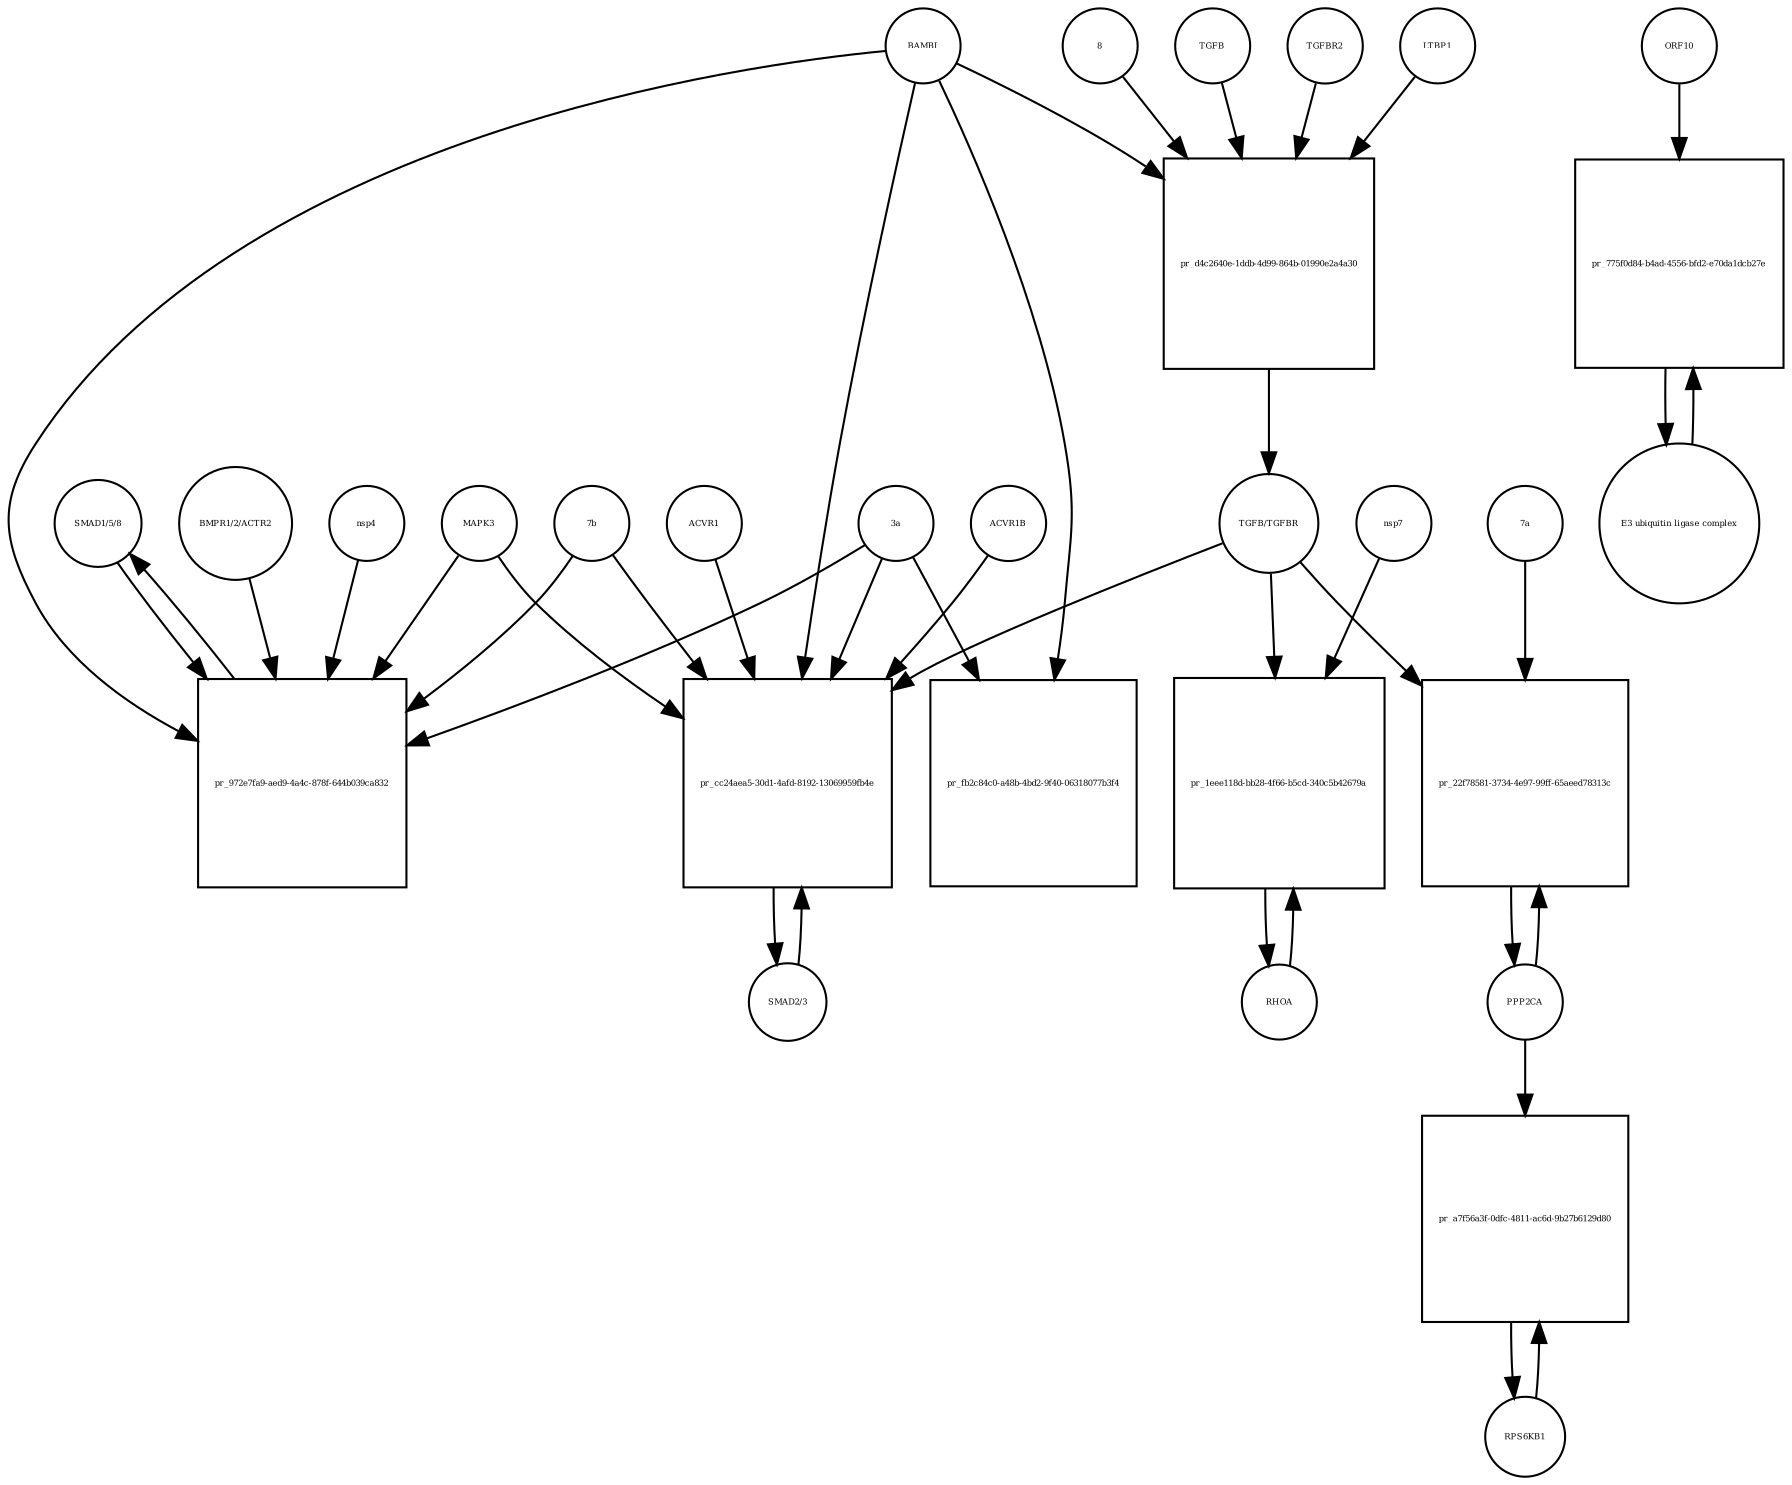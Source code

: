 strict digraph  {
"SMAD1/5/8" [annotation="", bipartite=0, cls=complex, fontsize=4, label="SMAD1/5/8", shape=circle];
"pr_972e7fa9-aed9-4a4c-878f-644b039ca832" [annotation="", bipartite=1, cls=process, fontsize=4, label="pr_972e7fa9-aed9-4a4c-878f-644b039ca832", shape=square];
BAMBI [annotation="", bipartite=0, cls=macromolecule, fontsize=4, label=BAMBI, shape=circle];
"BMPR1/2/ACTR2" [annotation="", bipartite=0, cls=complex, fontsize=4, label="BMPR1/2/ACTR2", shape=circle];
MAPK3 [annotation="", bipartite=0, cls=macromolecule, fontsize=4, label=MAPK3, shape=circle];
"3a" [annotation="", bipartite=0, cls=macromolecule, fontsize=4, label="3a", shape=circle];
"7b" [annotation="", bipartite=0, cls=macromolecule, fontsize=4, label="7b", shape=circle];
nsp4 [annotation="", bipartite=0, cls=macromolecule, fontsize=4, label=nsp4, shape=circle];
"SMAD2/3" [annotation="", bipartite=0, cls=complex, fontsize=4, label="SMAD2/3", shape=circle];
"pr_cc24aea5-30d1-4afd-8192-13069959fb4e" [annotation="", bipartite=1, cls=process, fontsize=4, label="pr_cc24aea5-30d1-4afd-8192-13069959fb4e", shape=square];
"TGFB/TGFBR" [annotation="", bipartite=0, cls=complex, fontsize=4, label="TGFB/TGFBR", shape=circle];
ACVR1 [annotation="", bipartite=0, cls=macromolecule, fontsize=4, label=ACVR1, shape=circle];
ACVR1B [annotation="", bipartite=0, cls=macromolecule, fontsize=4, label=ACVR1B, shape=circle];
RHOA [annotation="", bipartite=0, cls=macromolecule, fontsize=4, label=RHOA, shape=circle];
"pr_1eee118d-bb28-4f66-b5cd-340c5b42679a" [annotation="", bipartite=1, cls=process, fontsize=4, label="pr_1eee118d-bb28-4f66-b5cd-340c5b42679a", shape=square];
nsp7 [annotation="", bipartite=0, cls=macromolecule, fontsize=4, label=nsp7, shape=circle];
PPP2CA [annotation="", bipartite=0, cls=macromolecule, fontsize=4, label=PPP2CA, shape=circle];
"pr_22f78581-3734-4e97-99ff-65aeed78313c" [annotation="", bipartite=1, cls=process, fontsize=4, label="pr_22f78581-3734-4e97-99ff-65aeed78313c", shape=square];
"7a" [annotation="", bipartite=0, cls=macromolecule, fontsize=4, label="7a", shape=circle];
RPS6KB1 [annotation="", bipartite=0, cls=macromolecule, fontsize=4, label=RPS6KB1, shape=circle];
"pr_a7f56a3f-0dfc-4811-ac6d-9b27b6129d80" [annotation="", bipartite=1, cls=process, fontsize=4, label="pr_a7f56a3f-0dfc-4811-ac6d-9b27b6129d80", shape=square];
"pr_fb2c84c0-a48b-4bd2-9f40-06318077b3f4" [annotation="", bipartite=1, cls=process, fontsize=4, label="pr_fb2c84c0-a48b-4bd2-9f40-06318077b3f4", shape=square];
TGFB [annotation="", bipartite=0, cls=macromolecule, fontsize=4, label=TGFB, shape=circle];
"pr_d4c2640e-1ddb-4d99-864b-01990e2a4a30" [annotation="", bipartite=1, cls=process, fontsize=4, label="pr_d4c2640e-1ddb-4d99-864b-01990e2a4a30", shape=square];
TGFBR2 [annotation="", bipartite=0, cls=macromolecule, fontsize=4, label=TGFBR2, shape=circle];
LTBP1 [annotation="", bipartite=0, cls=macromolecule, fontsize=4, label=LTBP1, shape=circle];
8 [annotation="", bipartite=0, cls=macromolecule, fontsize=4, label=8, shape=circle];
ORF10 [annotation="", bipartite=0, cls=macromolecule, fontsize=4, label=ORF10, shape=circle];
"pr_775f0d84-b4ad-4556-bfd2-e70da1dcb27e" [annotation="", bipartite=1, cls=process, fontsize=4, label="pr_775f0d84-b4ad-4556-bfd2-e70da1dcb27e", shape=square];
"E3 ubiquitin ligase complex" [annotation="", bipartite=0, cls=complex, fontsize=4, label="E3 ubiquitin ligase complex", shape=circle];
"SMAD1/5/8" -> "pr_972e7fa9-aed9-4a4c-878f-644b039ca832"  [annotation="", interaction_type=consumption];
"pr_972e7fa9-aed9-4a4c-878f-644b039ca832" -> "SMAD1/5/8"  [annotation="", interaction_type=production];
BAMBI -> "pr_972e7fa9-aed9-4a4c-878f-644b039ca832"  [annotation="urn_miriam_doi_10.1101%2F2020.06.17.156455", interaction_type=inhibition];
BAMBI -> "pr_cc24aea5-30d1-4afd-8192-13069959fb4e"  [annotation="urn_miriam_doi_10.1101%2F2020.06.17.156455", interaction_type=inhibition];
BAMBI -> "pr_fb2c84c0-a48b-4bd2-9f40-06318077b3f4"  [annotation="", interaction_type=consumption];
BAMBI -> "pr_d4c2640e-1ddb-4d99-864b-01990e2a4a30"  [annotation="urn_miriam_doi_10.1101%2F2020.06.17.156455", interaction_type=inhibition];
"BMPR1/2/ACTR2" -> "pr_972e7fa9-aed9-4a4c-878f-644b039ca832"  [annotation="urn_miriam_doi_10.1101%2F2020.06.17.156455", interaction_type=catalysis];
MAPK3 -> "pr_972e7fa9-aed9-4a4c-878f-644b039ca832"  [annotation="urn_miriam_doi_10.1101%2F2020.06.17.156455", interaction_type=inhibition];
MAPK3 -> "pr_cc24aea5-30d1-4afd-8192-13069959fb4e"  [annotation="urn_miriam_doi_10.1101%2F2020.06.17.156455", interaction_type=inhibition];
"3a" -> "pr_972e7fa9-aed9-4a4c-878f-644b039ca832"  [annotation="urn_miriam_doi_10.1101%2F2020.06.17.156455", interaction_type=stimulation];
"3a" -> "pr_cc24aea5-30d1-4afd-8192-13069959fb4e"  [annotation="urn_miriam_doi_10.1101%2F2020.06.17.156455", interaction_type=stimulation];
"3a" -> "pr_fb2c84c0-a48b-4bd2-9f40-06318077b3f4"  [annotation="urn_miriam_doi_10.1101%2F2020.06.17.156455", interaction_type=stimulation];
"7b" -> "pr_972e7fa9-aed9-4a4c-878f-644b039ca832"  [annotation="urn_miriam_doi_10.1101%2F2020.06.17.156455", interaction_type=stimulation];
"7b" -> "pr_cc24aea5-30d1-4afd-8192-13069959fb4e"  [annotation="urn_miriam_doi_10.1101%2F2020.06.17.156455", interaction_type=stimulation];
nsp4 -> "pr_972e7fa9-aed9-4a4c-878f-644b039ca832"  [annotation="urn_miriam_doi_10.1101%2F2020.06.17.156455", interaction_type=stimulation];
"SMAD2/3" -> "pr_cc24aea5-30d1-4afd-8192-13069959fb4e"  [annotation="", interaction_type=consumption];
"pr_cc24aea5-30d1-4afd-8192-13069959fb4e" -> "SMAD2/3"  [annotation="", interaction_type=production];
"TGFB/TGFBR" -> "pr_cc24aea5-30d1-4afd-8192-13069959fb4e"  [annotation="urn_miriam_doi_10.1101%2F2020.06.17.156455", interaction_type=stimulation];
"TGFB/TGFBR" -> "pr_1eee118d-bb28-4f66-b5cd-340c5b42679a"  [annotation="urn_miriam_doi_10.1101%2F2020.06.17.156455", interaction_type=stimulation];
"TGFB/TGFBR" -> "pr_22f78581-3734-4e97-99ff-65aeed78313c"  [annotation="urn_miriam_doi_10.1101%2F2020.03.31.019216", interaction_type=stimulation];
ACVR1 -> "pr_cc24aea5-30d1-4afd-8192-13069959fb4e"  [annotation="urn_miriam_doi_10.1101%2F2020.06.17.156455", interaction_type=catalysis];
ACVR1B -> "pr_cc24aea5-30d1-4afd-8192-13069959fb4e"  [annotation="urn_miriam_doi_10.1101%2F2020.06.17.156455", interaction_type=catalysis];
RHOA -> "pr_1eee118d-bb28-4f66-b5cd-340c5b42679a"  [annotation="", interaction_type=consumption];
"pr_1eee118d-bb28-4f66-b5cd-340c5b42679a" -> RHOA  [annotation="", interaction_type=production];
nsp7 -> "pr_1eee118d-bb28-4f66-b5cd-340c5b42679a"  [annotation="urn_miriam_doi_10.1101%2F2020.06.17.156455", interaction_type=stimulation];
PPP2CA -> "pr_22f78581-3734-4e97-99ff-65aeed78313c"  [annotation="", interaction_type=consumption];
PPP2CA -> "pr_a7f56a3f-0dfc-4811-ac6d-9b27b6129d80"  [annotation="", interaction_type=catalysis];
"pr_22f78581-3734-4e97-99ff-65aeed78313c" -> PPP2CA  [annotation="", interaction_type=production];
"7a" -> "pr_22f78581-3734-4e97-99ff-65aeed78313c"  [annotation="urn_miriam_doi_10.1101%2F2020.03.31.019216", interaction_type=stimulation];
RPS6KB1 -> "pr_a7f56a3f-0dfc-4811-ac6d-9b27b6129d80"  [annotation="", interaction_type=consumption];
"pr_a7f56a3f-0dfc-4811-ac6d-9b27b6129d80" -> RPS6KB1  [annotation="", interaction_type=production];
TGFB -> "pr_d4c2640e-1ddb-4d99-864b-01990e2a4a30"  [annotation="", interaction_type=consumption];
"pr_d4c2640e-1ddb-4d99-864b-01990e2a4a30" -> "TGFB/TGFBR"  [annotation="", interaction_type=production];
TGFBR2 -> "pr_d4c2640e-1ddb-4d99-864b-01990e2a4a30"  [annotation="", interaction_type=consumption];
LTBP1 -> "pr_d4c2640e-1ddb-4d99-864b-01990e2a4a30"  [annotation="urn_miriam_doi_10.1101%2F2020.06.17.156455", interaction_type=inhibition];
8 -> "pr_d4c2640e-1ddb-4d99-864b-01990e2a4a30"  [annotation="urn_miriam_doi_10.1101%2F2020.06.17.156455", interaction_type=stimulation];
ORF10 -> "pr_775f0d84-b4ad-4556-bfd2-e70da1dcb27e"  [annotation="", interaction_type=consumption];
"pr_775f0d84-b4ad-4556-bfd2-e70da1dcb27e" -> "E3 ubiquitin ligase complex"  [annotation="", interaction_type=production];
"E3 ubiquitin ligase complex" -> "pr_775f0d84-b4ad-4556-bfd2-e70da1dcb27e"  [annotation="", interaction_type=consumption];
}
